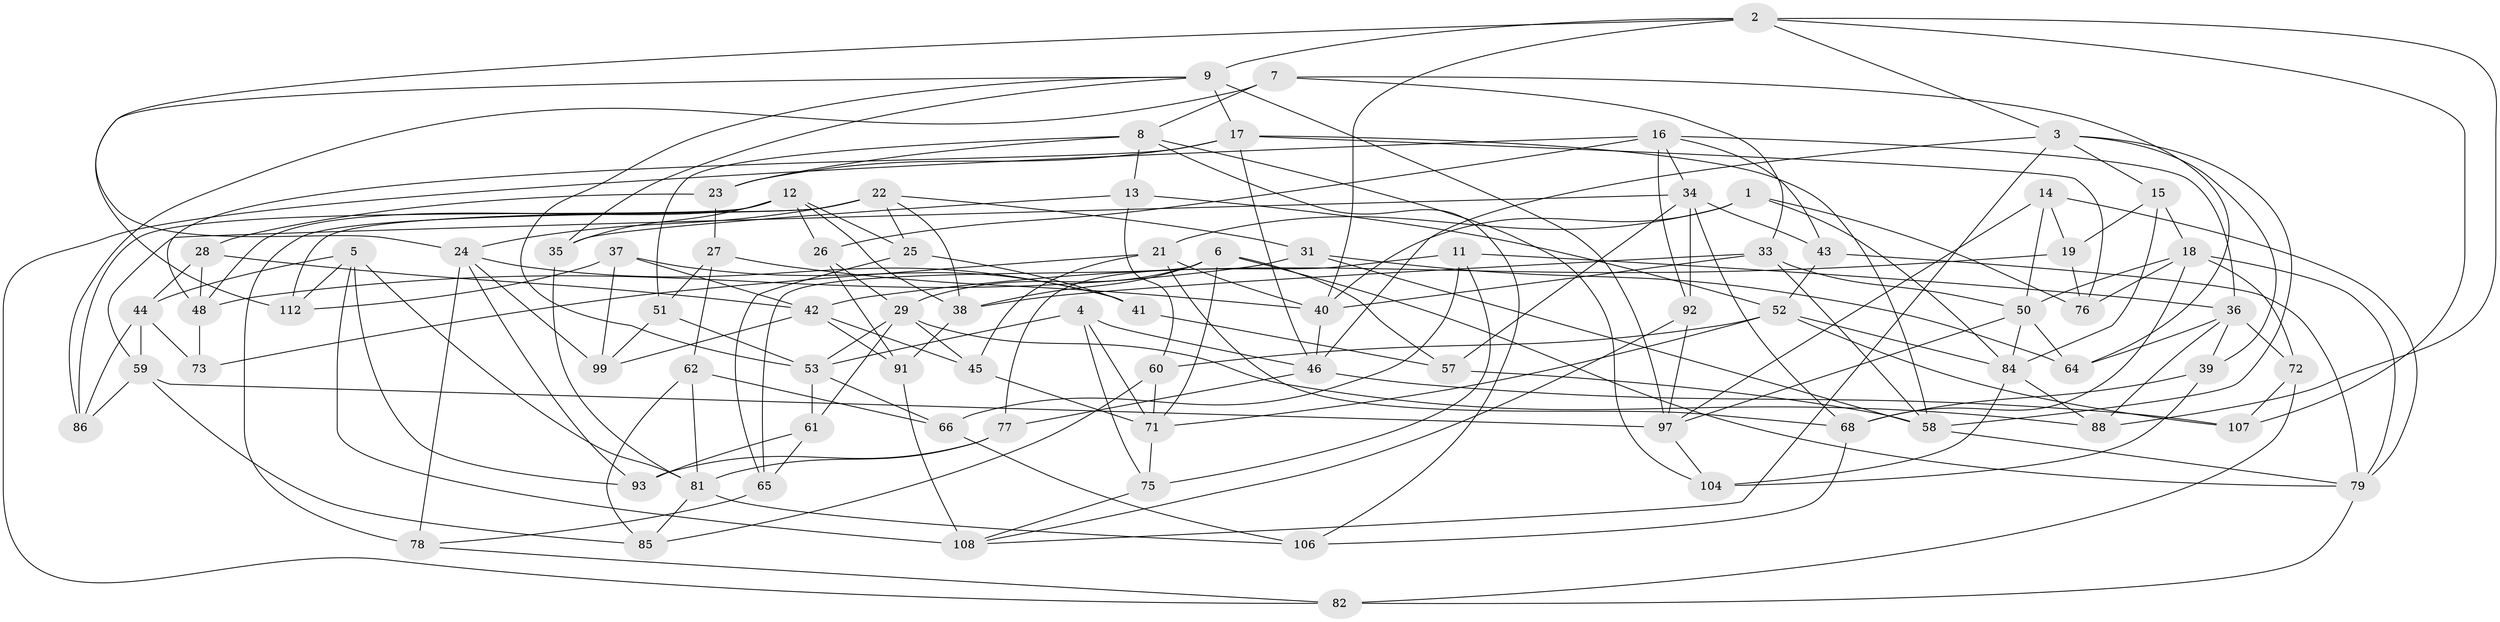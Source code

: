 // Generated by graph-tools (version 1.1) at 2025/24/03/03/25 07:24:30]
// undirected, 81 vertices, 192 edges
graph export_dot {
graph [start="1"]
  node [color=gray90,style=filled];
  1;
  2 [super="+111"];
  3 [super="+63"];
  4;
  5 [super="+90"];
  6 [super="+101"];
  7;
  8 [super="+32"];
  9 [super="+10"];
  11;
  12 [super="+70"];
  13;
  14;
  15;
  16 [super="+20"];
  17 [super="+54"];
  18 [super="+47"];
  19;
  21 [super="+49"];
  22 [super="+103"];
  23;
  24 [super="+94"];
  25;
  26;
  27;
  28;
  29 [super="+30"];
  31;
  33 [super="+55"];
  34 [super="+80"];
  35;
  36 [super="+89"];
  37;
  38 [super="+67"];
  39;
  40 [super="+102"];
  41;
  42 [super="+116"];
  43;
  44 [super="+74"];
  45;
  46 [super="+96"];
  48 [super="+87"];
  50 [super="+114"];
  51;
  52 [super="+56"];
  53 [super="+98"];
  57;
  58 [super="+105"];
  59 [super="+69"];
  60;
  61;
  62;
  64;
  65;
  66;
  68 [super="+110"];
  71 [super="+83"];
  72;
  73;
  75;
  76;
  77;
  78;
  79 [super="+95"];
  81 [super="+115"];
  82;
  84 [super="+100"];
  85;
  86;
  88;
  91;
  92;
  93;
  97 [super="+109"];
  99;
  104;
  106;
  107;
  108 [super="+113"];
  112;
  1 -- 84;
  1 -- 76;
  1 -- 40;
  1 -- 21;
  2 -- 107;
  2 -- 88;
  2 -- 24;
  2 -- 3;
  2 -- 9;
  2 -- 40;
  3 -- 46;
  3 -- 108;
  3 -- 58;
  3 -- 15;
  3 -- 39;
  4 -- 46;
  4 -- 53;
  4 -- 75;
  4 -- 71;
  5 -- 112;
  5 -- 81;
  5 -- 108 [weight=2];
  5 -- 93;
  5 -- 44;
  6 -- 57;
  6 -- 79;
  6 -- 65;
  6 -- 29;
  6 -- 38;
  6 -- 71;
  7 -- 33;
  7 -- 64;
  7 -- 86;
  7 -- 8;
  8 -- 106;
  8 -- 23;
  8 -- 51;
  8 -- 104;
  8 -- 13;
  9 -- 97;
  9 -- 53;
  9 -- 17;
  9 -- 112;
  9 -- 35;
  11 -- 77;
  11 -- 36;
  11 -- 66;
  11 -- 75;
  12 -- 26;
  12 -- 35;
  12 -- 25;
  12 -- 38;
  12 -- 86;
  12 -- 48;
  13 -- 35;
  13 -- 60;
  13 -- 52;
  14 -- 19;
  14 -- 97;
  14 -- 79;
  14 -- 50;
  15 -- 19;
  15 -- 84;
  15 -- 18;
  16 -- 92;
  16 -- 26;
  16 -- 43;
  16 -- 82;
  16 -- 36;
  16 -- 34;
  17 -- 23;
  17 -- 76;
  17 -- 48;
  17 -- 58;
  17 -- 46;
  18 -- 76;
  18 -- 72;
  18 -- 50;
  18 -- 68;
  18 -- 79;
  19 -- 76;
  19 -- 42;
  21 -- 68 [weight=2];
  21 -- 40;
  21 -- 73;
  21 -- 45;
  22 -- 112;
  22 -- 38;
  22 -- 25;
  22 -- 78;
  22 -- 31;
  22 -- 24;
  23 -- 27;
  23 -- 28;
  24 -- 78;
  24 -- 99;
  24 -- 41;
  24 -- 93;
  25 -- 41;
  25 -- 65;
  26 -- 91;
  26 -- 29;
  27 -- 51;
  27 -- 40;
  27 -- 62;
  28 -- 42;
  28 -- 44;
  28 -- 48;
  29 -- 61;
  29 -- 53;
  29 -- 88;
  29 -- 45;
  31 -- 48;
  31 -- 58;
  31 -- 64;
  33 -- 38 [weight=2];
  33 -- 58;
  33 -- 50;
  33 -- 40;
  34 -- 43;
  34 -- 57;
  34 -- 59;
  34 -- 68;
  34 -- 92;
  35 -- 81;
  36 -- 39;
  36 -- 72;
  36 -- 64;
  36 -- 88;
  37 -- 41;
  37 -- 99;
  37 -- 112;
  37 -- 42;
  38 -- 91;
  39 -- 104;
  39 -- 68;
  40 -- 46;
  41 -- 57;
  42 -- 91;
  42 -- 99;
  42 -- 45;
  43 -- 52;
  43 -- 79;
  44 -- 73;
  44 -- 86;
  44 -- 59 [weight=2];
  45 -- 71;
  46 -- 107;
  46 -- 77;
  48 -- 73 [weight=2];
  50 -- 64;
  50 -- 84;
  50 -- 97;
  51 -- 99;
  51 -- 53;
  52 -- 107;
  52 -- 60;
  52 -- 84;
  52 -- 71;
  53 -- 61;
  53 -- 66;
  57 -- 58;
  58 -- 79;
  59 -- 97;
  59 -- 85;
  59 -- 86;
  60 -- 85;
  60 -- 71;
  61 -- 65;
  61 -- 93;
  62 -- 85;
  62 -- 66;
  62 -- 81;
  65 -- 78;
  66 -- 106;
  68 -- 106;
  71 -- 75;
  72 -- 82;
  72 -- 107;
  75 -- 108;
  77 -- 93;
  77 -- 81;
  78 -- 82;
  79 -- 82;
  81 -- 106;
  81 -- 85;
  84 -- 88;
  84 -- 104;
  91 -- 108;
  92 -- 108;
  92 -- 97;
  97 -- 104;
}
